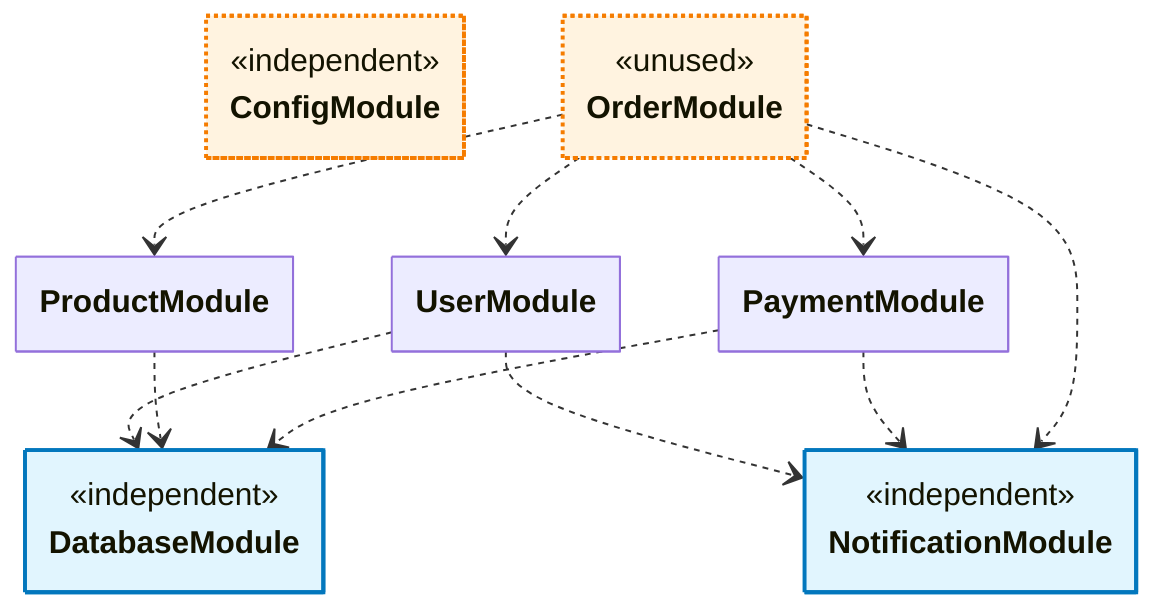 ---
config:
  class:
    hideEmptyMembersBox: true
---
classDiagram
direction TB
    class ConfigModule {
    }
    class NotificationModule {
    }
    class DatabaseModule {
    }
    class UserModule {
    }
    class ProductModule {
    }
    class PaymentModule {
    }
    class OrderModule {
    }

    <<independent>> ConfigModule
    <<independent>> NotificationModule
    <<independent>> DatabaseModule
    <<unused>> ConfigModule
    <<unused>> OrderModule

    UserModule ..> DatabaseModule
    UserModule ..> NotificationModule
    ProductModule ..> DatabaseModule
    PaymentModule ..> DatabaseModule
    PaymentModule ..> NotificationModule
    OrderModule ..> UserModule
    OrderModule ..> ProductModule
    OrderModule ..> PaymentModule
    OrderModule ..> NotificationModule

    class ConfigModule:::independent
    class NotificationModule:::independent
    class DatabaseModule:::independent
    class ConfigModule:::unused
    class OrderModule:::unused

    classDef independent fill:#e1f5fe, stroke:#0277bd, stroke-width:2px;
    classDef unused fill:#fff3e0, stroke:#f57c00, stroke-width:2px, stroke-dasharray: 2;